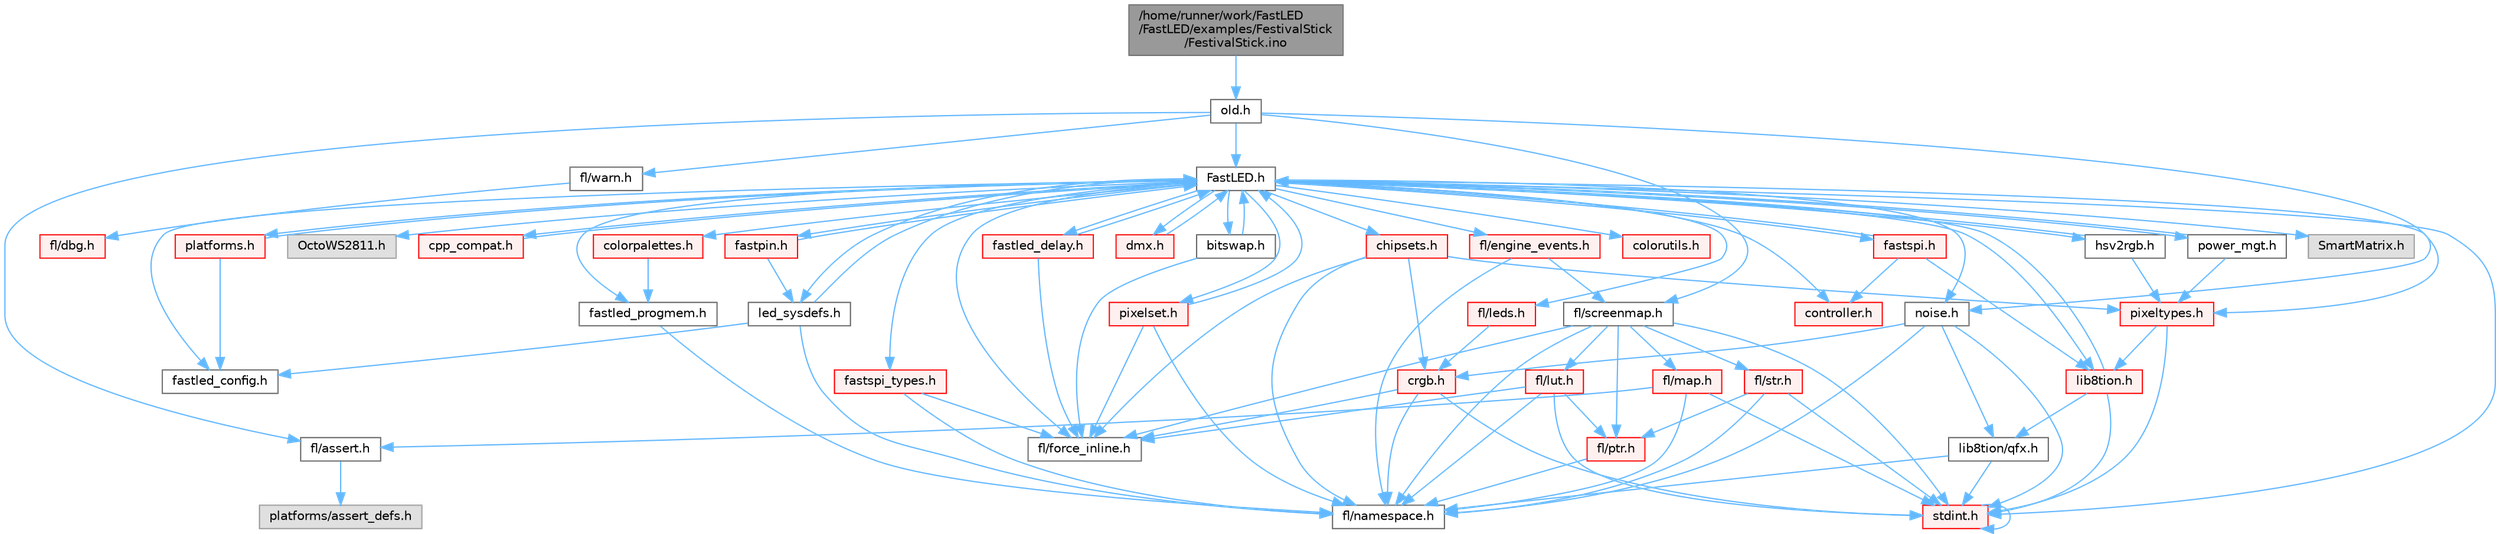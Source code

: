 digraph "/home/runner/work/FastLED/FastLED/examples/FestivalStick/FestivalStick.ino"
{
 // INTERACTIVE_SVG=YES
 // LATEX_PDF_SIZE
  bgcolor="transparent";
  edge [fontname=Helvetica,fontsize=10,labelfontname=Helvetica,labelfontsize=10];
  node [fontname=Helvetica,fontsize=10,shape=box,height=0.2,width=0.4];
  Node1 [id="Node000001",label="/home/runner/work/FastLED\l/FastLED/examples/FestivalStick\l/FestivalStick.ino",height=0.2,width=0.4,color="gray40", fillcolor="grey60", style="filled", fontcolor="black",tooltip=" "];
  Node1 -> Node2 [id="edge1_Node000001_Node000002",color="steelblue1",style="solid",tooltip=" "];
  Node2 [id="Node000002",label="old.h",height=0.2,width=0.4,color="grey40", fillcolor="white", style="filled",URL="$d7/da1/old_8h.html",tooltip=" "];
  Node2 -> Node3 [id="edge2_Node000002_Node000003",color="steelblue1",style="solid",tooltip=" "];
  Node3 [id="Node000003",label="fl/assert.h",height=0.2,width=0.4,color="grey40", fillcolor="white", style="filled",URL="$dc/da7/assert_8h.html",tooltip=" "];
  Node3 -> Node4 [id="edge3_Node000003_Node000004",color="steelblue1",style="solid",tooltip=" "];
  Node4 [id="Node000004",label="platforms/assert_defs.h",height=0.2,width=0.4,color="grey60", fillcolor="#E0E0E0", style="filled",tooltip=" "];
  Node2 -> Node5 [id="edge4_Node000002_Node000005",color="steelblue1",style="solid",tooltip=" "];
  Node5 [id="Node000005",label="fl/screenmap.h",height=0.2,width=0.4,color="grey40", fillcolor="white", style="filled",URL="$d7/d97/screenmap_8h.html",tooltip=" "];
  Node5 -> Node6 [id="edge5_Node000005_Node000006",color="steelblue1",style="solid",tooltip=" "];
  Node6 [id="Node000006",label="stdint.h",height=0.2,width=0.4,color="red", fillcolor="#FFF0F0", style="filled",URL="$df/dd8/stdint_8h.html",tooltip=" "];
  Node6 -> Node6 [id="edge6_Node000006_Node000006",color="steelblue1",style="solid",tooltip=" "];
  Node5 -> Node8 [id="edge7_Node000005_Node000008",color="steelblue1",style="solid",tooltip=" "];
  Node8 [id="Node000008",label="fl/force_inline.h",height=0.2,width=0.4,color="grey40", fillcolor="white", style="filled",URL="$d4/d64/force__inline_8h.html",tooltip=" "];
  Node5 -> Node9 [id="edge8_Node000005_Node000009",color="steelblue1",style="solid",tooltip=" "];
  Node9 [id="Node000009",label="fl/lut.h",height=0.2,width=0.4,color="red", fillcolor="#FFF0F0", style="filled",URL="$db/d54/lut_8h.html",tooltip=" "];
  Node9 -> Node8 [id="edge9_Node000009_Node000008",color="steelblue1",style="solid",tooltip=" "];
  Node9 -> Node20 [id="edge10_Node000009_Node000020",color="steelblue1",style="solid",tooltip=" "];
  Node20 [id="Node000020",label="fl/ptr.h",height=0.2,width=0.4,color="red", fillcolor="#FFF0F0", style="filled",URL="$dd/d98/ptr_8h.html",tooltip=" "];
  Node20 -> Node19 [id="edge11_Node000020_Node000019",color="steelblue1",style="solid",tooltip=" "];
  Node19 [id="Node000019",label="fl/namespace.h",height=0.2,width=0.4,color="grey40", fillcolor="white", style="filled",URL="$df/d2a/namespace_8h.html",tooltip="Implements the FastLED namespace macros."];
  Node9 -> Node6 [id="edge12_Node000009_Node000006",color="steelblue1",style="solid",tooltip=" "];
  Node9 -> Node19 [id="edge13_Node000009_Node000019",color="steelblue1",style="solid",tooltip=" "];
  Node5 -> Node20 [id="edge14_Node000005_Node000020",color="steelblue1",style="solid",tooltip=" "];
  Node5 -> Node30 [id="edge15_Node000005_Node000030",color="steelblue1",style="solid",tooltip=" "];
  Node30 [id="Node000030",label="fl/map.h",height=0.2,width=0.4,color="red", fillcolor="#FFF0F0", style="filled",URL="$dc/db7/map_8h.html",tooltip=" "];
  Node30 -> Node6 [id="edge16_Node000030_Node000006",color="steelblue1",style="solid",tooltip=" "];
  Node30 -> Node3 [id="edge17_Node000030_Node000003",color="steelblue1",style="solid",tooltip=" "];
  Node30 -> Node19 [id="edge18_Node000030_Node000019",color="steelblue1",style="solid",tooltip=" "];
  Node5 -> Node19 [id="edge19_Node000005_Node000019",color="steelblue1",style="solid",tooltip=" "];
  Node5 -> Node13 [id="edge20_Node000005_Node000013",color="steelblue1",style="solid",tooltip=" "];
  Node13 [id="Node000013",label="fl/str.h",height=0.2,width=0.4,color="red", fillcolor="#FFF0F0", style="filled",URL="$d1/d93/str_8h.html",tooltip=" "];
  Node13 -> Node6 [id="edge21_Node000013_Node000006",color="steelblue1",style="solid",tooltip=" "];
  Node13 -> Node19 [id="edge22_Node000013_Node000019",color="steelblue1",style="solid",tooltip=" "];
  Node13 -> Node20 [id="edge23_Node000013_Node000020",color="steelblue1",style="solid",tooltip=" "];
  Node2 -> Node32 [id="edge24_Node000002_Node000032",color="steelblue1",style="solid",tooltip=" "];
  Node32 [id="Node000032",label="fl/warn.h",height=0.2,width=0.4,color="grey40", fillcolor="white", style="filled",URL="$de/d77/warn_8h.html",tooltip=" "];
  Node32 -> Node33 [id="edge25_Node000032_Node000033",color="steelblue1",style="solid",tooltip=" "];
  Node33 [id="Node000033",label="fl/dbg.h",height=0.2,width=0.4,color="red", fillcolor="#FFF0F0", style="filled",URL="$d6/d01/dbg_8h.html",tooltip=" "];
  Node2 -> Node39 [id="edge26_Node000002_Node000039",color="steelblue1",style="solid",tooltip=" "];
  Node39 [id="Node000039",label="noise.h",height=0.2,width=0.4,color="grey40", fillcolor="white", style="filled",URL="$d1/d31/noise_8h.html",tooltip="Functions to generate and fill arrays with noise."];
  Node39 -> Node6 [id="edge27_Node000039_Node000006",color="steelblue1",style="solid",tooltip=" "];
  Node39 -> Node35 [id="edge28_Node000039_Node000035",color="steelblue1",style="solid",tooltip=" "];
  Node35 [id="Node000035",label="crgb.h",height=0.2,width=0.4,color="red", fillcolor="#FFF0F0", style="filled",URL="$db/dd1/crgb_8h.html",tooltip="Defines the red, green, and blue (RGB) pixel struct."];
  Node35 -> Node6 [id="edge29_Node000035_Node000006",color="steelblue1",style="solid",tooltip=" "];
  Node35 -> Node19 [id="edge30_Node000035_Node000019",color="steelblue1",style="solid",tooltip=" "];
  Node35 -> Node8 [id="edge31_Node000035_Node000008",color="steelblue1",style="solid",tooltip=" "];
  Node39 -> Node19 [id="edge32_Node000039_Node000019",color="steelblue1",style="solid",tooltip=" "];
  Node39 -> Node40 [id="edge33_Node000039_Node000040",color="steelblue1",style="solid",tooltip=" "];
  Node40 [id="Node000040",label="lib8tion/qfx.h",height=0.2,width=0.4,color="grey40", fillcolor="white", style="filled",URL="$d2/d19/qfx_8h.html",tooltip=" "];
  Node40 -> Node6 [id="edge34_Node000040_Node000006",color="steelblue1",style="solid",tooltip=" "];
  Node40 -> Node19 [id="edge35_Node000040_Node000019",color="steelblue1",style="solid",tooltip=" "];
  Node2 -> Node41 [id="edge36_Node000002_Node000041",color="steelblue1",style="solid",tooltip=" "];
  Node41 [id="Node000041",label="FastLED.h",height=0.2,width=0.4,color="grey40", fillcolor="white", style="filled",URL="$db/d97/_fast_l_e_d_8h.html",tooltip="central include file for FastLED, defines the CFastLED class/object"];
  Node41 -> Node6 [id="edge37_Node000041_Node000006",color="steelblue1",style="solid",tooltip=" "];
  Node41 -> Node42 [id="edge38_Node000041_Node000042",color="steelblue1",style="solid",tooltip=" "];
  Node42 [id="Node000042",label="SmartMatrix.h",height=0.2,width=0.4,color="grey60", fillcolor="#E0E0E0", style="filled",tooltip=" "];
  Node41 -> Node43 [id="edge39_Node000041_Node000043",color="steelblue1",style="solid",tooltip=" "];
  Node43 [id="Node000043",label="OctoWS2811.h",height=0.2,width=0.4,color="grey60", fillcolor="#E0E0E0", style="filled",tooltip=" "];
  Node41 -> Node8 [id="edge40_Node000041_Node000008",color="steelblue1",style="solid",tooltip=" "];
  Node41 -> Node44 [id="edge41_Node000041_Node000044",color="steelblue1",style="solid",tooltip=" "];
  Node44 [id="Node000044",label="cpp_compat.h",height=0.2,width=0.4,color="red", fillcolor="#FFF0F0", style="filled",URL="$d9/d13/cpp__compat_8h.html",tooltip="Compatibility functions based on C++ version."];
  Node44 -> Node41 [id="edge42_Node000044_Node000041",color="steelblue1",style="solid",tooltip=" "];
  Node41 -> Node46 [id="edge43_Node000041_Node000046",color="steelblue1",style="solid",tooltip=" "];
  Node46 [id="Node000046",label="fastled_config.h",height=0.2,width=0.4,color="grey40", fillcolor="white", style="filled",URL="$d5/d11/fastled__config_8h.html",tooltip="Contains definitions that can be used to configure FastLED at compile time."];
  Node41 -> Node47 [id="edge44_Node000041_Node000047",color="steelblue1",style="solid",tooltip=" "];
  Node47 [id="Node000047",label="led_sysdefs.h",height=0.2,width=0.4,color="grey40", fillcolor="white", style="filled",URL="$d9/d3e/led__sysdefs_8h.html",tooltip="Determines which platform system definitions to include."];
  Node47 -> Node41 [id="edge45_Node000047_Node000041",color="steelblue1",style="solid",tooltip=" "];
  Node47 -> Node46 [id="edge46_Node000047_Node000046",color="steelblue1",style="solid",tooltip=" "];
  Node47 -> Node19 [id="edge47_Node000047_Node000019",color="steelblue1",style="solid",tooltip=" "];
  Node41 -> Node48 [id="edge48_Node000041_Node000048",color="steelblue1",style="solid",tooltip=" "];
  Node48 [id="Node000048",label="fastled_delay.h",height=0.2,width=0.4,color="red", fillcolor="#FFF0F0", style="filled",URL="$d0/da8/fastled__delay_8h.html",tooltip="Utility functions and classes for managing delay cycles."];
  Node48 -> Node41 [id="edge49_Node000048_Node000041",color="steelblue1",style="solid",tooltip=" "];
  Node48 -> Node8 [id="edge50_Node000048_Node000008",color="steelblue1",style="solid",tooltip=" "];
  Node41 -> Node50 [id="edge51_Node000041_Node000050",color="steelblue1",style="solid",tooltip=" "];
  Node50 [id="Node000050",label="bitswap.h",height=0.2,width=0.4,color="grey40", fillcolor="white", style="filled",URL="$de/ded/bitswap_8h.html",tooltip="Functions for doing a rotation of bits/bytes used by parallel output."];
  Node50 -> Node41 [id="edge52_Node000050_Node000041",color="steelblue1",style="solid",tooltip=" "];
  Node50 -> Node8 [id="edge53_Node000050_Node000008",color="steelblue1",style="solid",tooltip=" "];
  Node41 -> Node51 [id="edge54_Node000041_Node000051",color="steelblue1",style="solid",tooltip=" "];
  Node51 [id="Node000051",label="controller.h",height=0.2,width=0.4,color="red", fillcolor="#FFF0F0", style="filled",URL="$d2/dd9/controller_8h.html",tooltip="deprecated: base definitions used by led controllers for writing out led data"];
  Node41 -> Node75 [id="edge55_Node000041_Node000075",color="steelblue1",style="solid",tooltip=" "];
  Node75 [id="Node000075",label="fastpin.h",height=0.2,width=0.4,color="red", fillcolor="#FFF0F0", style="filled",URL="$db/d65/fastpin_8h.html",tooltip="Class base definitions for defining fast pin access."];
  Node75 -> Node41 [id="edge56_Node000075_Node000041",color="steelblue1",style="solid",tooltip=" "];
  Node75 -> Node47 [id="edge57_Node000075_Node000047",color="steelblue1",style="solid",tooltip=" "];
  Node41 -> Node76 [id="edge58_Node000041_Node000076",color="steelblue1",style="solid",tooltip=" "];
  Node76 [id="Node000076",label="fastspi_types.h",height=0.2,width=0.4,color="red", fillcolor="#FFF0F0", style="filled",URL="$d2/ddb/fastspi__types_8h.html",tooltip="Data types and constants used by SPI interfaces."];
  Node76 -> Node8 [id="edge59_Node000076_Node000008",color="steelblue1",style="solid",tooltip=" "];
  Node76 -> Node19 [id="edge60_Node000076_Node000019",color="steelblue1",style="solid",tooltip=" "];
  Node41 -> Node77 [id="edge61_Node000041_Node000077",color="steelblue1",style="solid",tooltip=" "];
  Node77 [id="Node000077",label="dmx.h",height=0.2,width=0.4,color="red", fillcolor="#FFF0F0", style="filled",URL="$d3/de1/dmx_8h.html",tooltip="Defines the DMX512-based LED controllers."];
  Node77 -> Node41 [id="edge62_Node000077_Node000041",color="steelblue1",style="solid",tooltip=" "];
  Node41 -> Node80 [id="edge63_Node000041_Node000080",color="steelblue1",style="solid",tooltip=" "];
  Node80 [id="Node000080",label="platforms.h",height=0.2,width=0.4,color="red", fillcolor="#FFF0F0", style="filled",URL="$da/dc9/platforms_8h.html",tooltip="Determines which platforms headers to include."];
  Node80 -> Node41 [id="edge64_Node000080_Node000041",color="steelblue1",style="solid",tooltip=" "];
  Node80 -> Node46 [id="edge65_Node000080_Node000046",color="steelblue1",style="solid",tooltip=" "];
  Node41 -> Node82 [id="edge66_Node000041_Node000082",color="steelblue1",style="solid",tooltip=" "];
  Node82 [id="Node000082",label="fastled_progmem.h",height=0.2,width=0.4,color="grey40", fillcolor="white", style="filled",URL="$df/dab/fastled__progmem_8h.html",tooltip="Wrapper definitions to allow seamless use of PROGMEM in environments that have it."];
  Node82 -> Node19 [id="edge67_Node000082_Node000019",color="steelblue1",style="solid",tooltip=" "];
  Node41 -> Node54 [id="edge68_Node000041_Node000054",color="steelblue1",style="solid",tooltip=" "];
  Node54 [id="Node000054",label="lib8tion.h",height=0.2,width=0.4,color="red", fillcolor="#FFF0F0", style="filled",URL="$df/da5/lib8tion_8h.html",tooltip="Fast, efficient 8-bit math functions specifically designed for high-performance LED programming."];
  Node54 -> Node41 [id="edge69_Node000054_Node000041",color="steelblue1",style="solid",tooltip=" "];
  Node54 -> Node6 [id="edge70_Node000054_Node000006",color="steelblue1",style="solid",tooltip=" "];
  Node54 -> Node40 [id="edge71_Node000054_Node000040",color="steelblue1",style="solid",tooltip=" "];
  Node41 -> Node53 [id="edge72_Node000041_Node000053",color="steelblue1",style="solid",tooltip=" "];
  Node53 [id="Node000053",label="pixeltypes.h",height=0.2,width=0.4,color="red", fillcolor="#FFF0F0", style="filled",URL="$d2/dba/pixeltypes_8h.html",tooltip="Includes defintions for RGB and HSV pixels."];
  Node53 -> Node6 [id="edge73_Node000053_Node000006",color="steelblue1",style="solid",tooltip=" "];
  Node53 -> Node54 [id="edge74_Node000053_Node000054",color="steelblue1",style="solid",tooltip=" "];
  Node41 -> Node83 [id="edge75_Node000041_Node000083",color="steelblue1",style="solid",tooltip=" "];
  Node83 [id="Node000083",label="hsv2rgb.h",height=0.2,width=0.4,color="grey40", fillcolor="white", style="filled",URL="$de/d9a/hsv2rgb_8h.html",tooltip="Functions to convert from the HSV colorspace to the RGB colorspace."];
  Node83 -> Node41 [id="edge76_Node000083_Node000041",color="steelblue1",style="solid",tooltip=" "];
  Node83 -> Node53 [id="edge77_Node000083_Node000053",color="steelblue1",style="solid",tooltip=" "];
  Node41 -> Node84 [id="edge78_Node000041_Node000084",color="steelblue1",style="solid",tooltip=" "];
  Node84 [id="Node000084",label="colorutils.h",height=0.2,width=0.4,color="red", fillcolor="#FFF0F0", style="filled",URL="$d1/dfb/colorutils_8h.html",tooltip=" "];
  Node41 -> Node89 [id="edge79_Node000041_Node000089",color="steelblue1",style="solid",tooltip=" "];
  Node89 [id="Node000089",label="pixelset.h",height=0.2,width=0.4,color="red", fillcolor="#FFF0F0", style="filled",URL="$d4/d46/pixelset_8h.html",tooltip="Declares classes for managing logical groups of LEDs."];
  Node89 -> Node8 [id="edge80_Node000089_Node000008",color="steelblue1",style="solid",tooltip=" "];
  Node89 -> Node19 [id="edge81_Node000089_Node000019",color="steelblue1",style="solid",tooltip=" "];
  Node89 -> Node41 [id="edge82_Node000089_Node000041",color="steelblue1",style="solid",tooltip=" "];
  Node41 -> Node90 [id="edge83_Node000041_Node000090",color="steelblue1",style="solid",tooltip=" "];
  Node90 [id="Node000090",label="colorpalettes.h",height=0.2,width=0.4,color="red", fillcolor="#FFF0F0", style="filled",URL="$dc/dcc/colorpalettes_8h.html",tooltip="Declarations for the predefined color palettes supplied by FastLED."];
  Node90 -> Node82 [id="edge84_Node000090_Node000082",color="steelblue1",style="solid",tooltip=" "];
  Node41 -> Node39 [id="edge85_Node000041_Node000039",color="steelblue1",style="solid",tooltip=" "];
  Node41 -> Node91 [id="edge86_Node000041_Node000091",color="steelblue1",style="solid",tooltip=" "];
  Node91 [id="Node000091",label="power_mgt.h",height=0.2,width=0.4,color="grey40", fillcolor="white", style="filled",URL="$dc/d5b/power__mgt_8h.html",tooltip="Functions to limit the power used by FastLED."];
  Node91 -> Node41 [id="edge87_Node000091_Node000041",color="steelblue1",style="solid",tooltip=" "];
  Node91 -> Node53 [id="edge88_Node000091_Node000053",color="steelblue1",style="solid",tooltip=" "];
  Node41 -> Node92 [id="edge89_Node000041_Node000092",color="steelblue1",style="solid",tooltip=" "];
  Node92 [id="Node000092",label="fastspi.h",height=0.2,width=0.4,color="red", fillcolor="#FFF0F0", style="filled",URL="$d6/ddc/fastspi_8h.html",tooltip="Serial peripheral interface (SPI) definitions per platform."];
  Node92 -> Node41 [id="edge90_Node000092_Node000041",color="steelblue1",style="solid",tooltip=" "];
  Node92 -> Node51 [id="edge91_Node000092_Node000051",color="steelblue1",style="solid",tooltip=" "];
  Node92 -> Node54 [id="edge92_Node000092_Node000054",color="steelblue1",style="solid",tooltip=" "];
  Node41 -> Node94 [id="edge93_Node000041_Node000094",color="steelblue1",style="solid",tooltip=" "];
  Node94 [id="Node000094",label="chipsets.h",height=0.2,width=0.4,color="red", fillcolor="#FFF0F0", style="filled",URL="$db/d66/chipsets_8h.html",tooltip="Contains the bulk of the definitions for the various LED chipsets supported."];
  Node94 -> Node53 [id="edge94_Node000094_Node000053",color="steelblue1",style="solid",tooltip=" "];
  Node94 -> Node8 [id="edge95_Node000094_Node000008",color="steelblue1",style="solid",tooltip=" "];
  Node94 -> Node35 [id="edge96_Node000094_Node000035",color="steelblue1",style="solid",tooltip=" "];
  Node94 -> Node19 [id="edge97_Node000094_Node000019",color="steelblue1",style="solid",tooltip=" "];
  Node41 -> Node70 [id="edge98_Node000041_Node000070",color="steelblue1",style="solid",tooltip=" "];
  Node70 [id="Node000070",label="fl/engine_events.h",height=0.2,width=0.4,color="red", fillcolor="#FFF0F0", style="filled",URL="$db/dc0/engine__events_8h.html",tooltip=" "];
  Node70 -> Node19 [id="edge99_Node000070_Node000019",color="steelblue1",style="solid",tooltip=" "];
  Node70 -> Node5 [id="edge100_Node000070_Node000005",color="steelblue1",style="solid",tooltip=" "];
  Node41 -> Node95 [id="edge101_Node000041_Node000095",color="steelblue1",style="solid",tooltip=" "];
  Node95 [id="Node000095",label="fl/leds.h",height=0.2,width=0.4,color="red", fillcolor="#FFF0F0", style="filled",URL="$da/d78/leds_8h.html",tooltip=" "];
  Node95 -> Node35 [id="edge102_Node000095_Node000035",color="steelblue1",style="solid",tooltip=" "];
}
